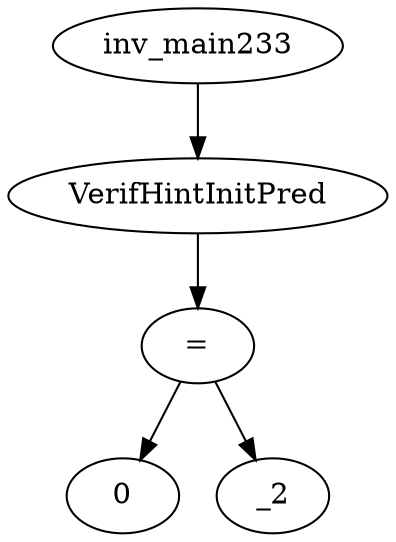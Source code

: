 digraph dag {
0 [label="inv_main233"];
1 [label="VerifHintInitPred"];
2 [label="="];
3 [label="0"];
4 [label="_2"];
0->1
1->2
2->4
2 -> 3
}
